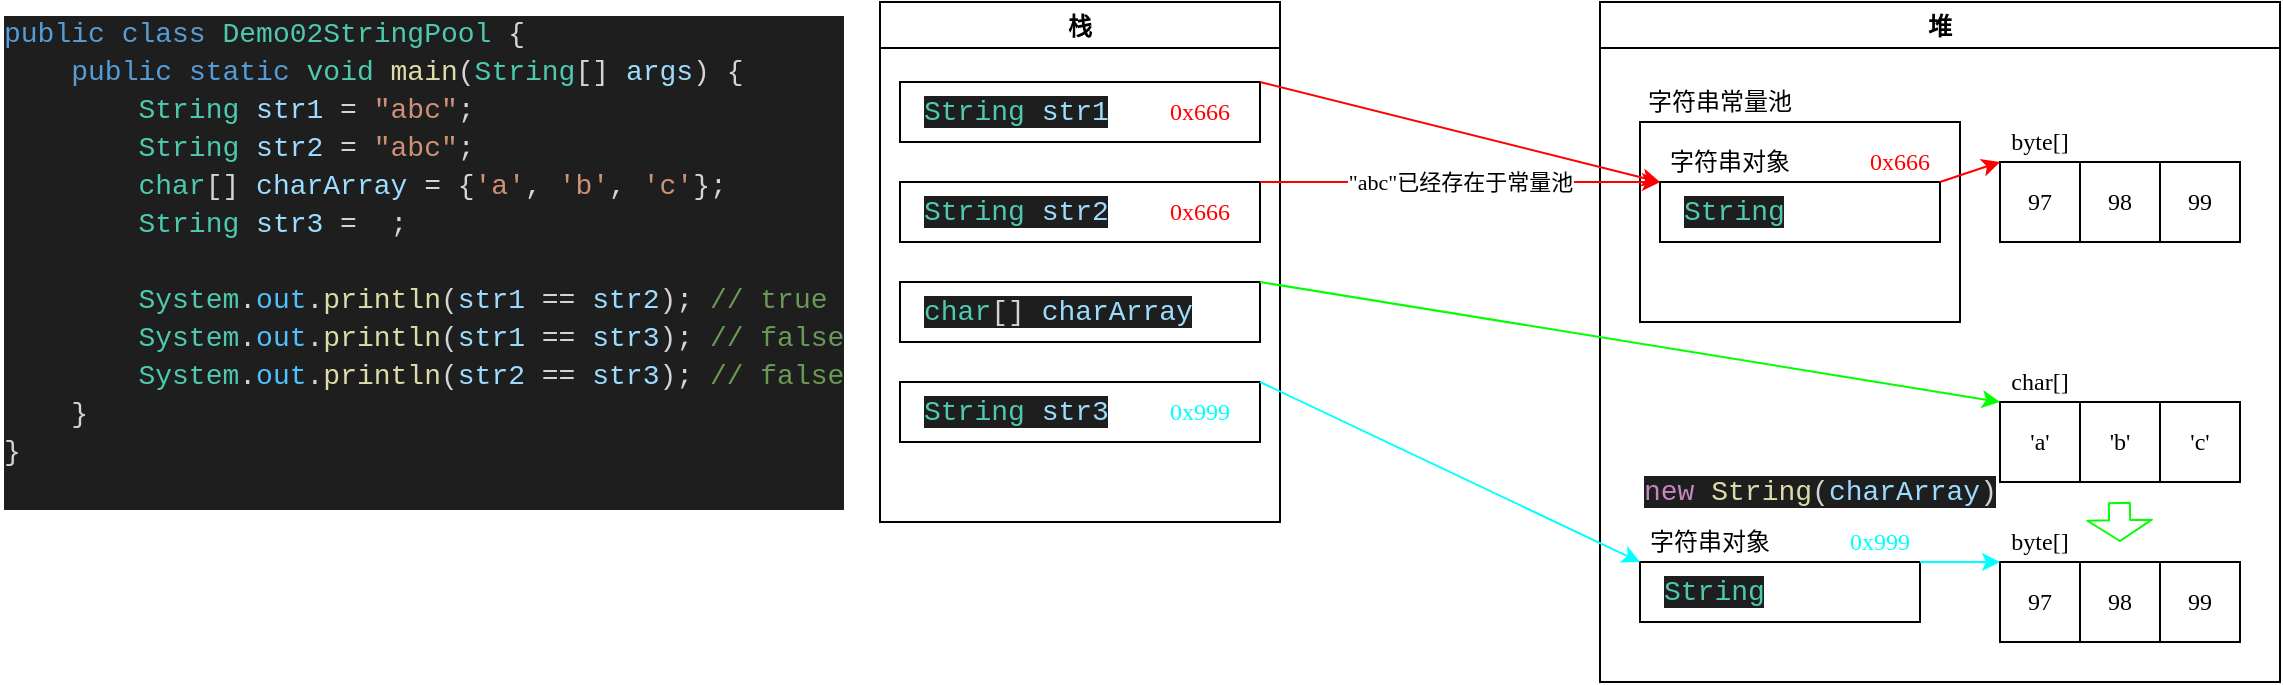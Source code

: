 <mxfile version="13.6.2" type="device"><diagram id="0kWNeZ09PJ-F9ipwtYPy" name="Page-1"><mxGraphModel dx="981" dy="574" grid="1" gridSize="10" guides="1" tooltips="1" connect="1" arrows="1" fold="1" page="0" pageScale="1" pageWidth="1100" pageHeight="850" math="0" shadow="0"><root><mxCell id="0"/><mxCell id="1" parent="0"/><mxCell id="7ktxvDvbrTU5Ip48eVZx-1" value="&lt;div style=&quot;background-color: rgb(30 , 30 , 30) ; font-family: &amp;#34;consolas&amp;#34; , &amp;#34;courier new&amp;#34; , monospace ; font-weight: normal ; font-size: 14px ; line-height: 19px&quot;&gt;&lt;div style=&quot;color: rgb(212 , 212 , 212)&quot;&gt;&lt;span style=&quot;color: #569cd6&quot;&gt;public&lt;/span&gt;&lt;span style=&quot;color: #d4d4d4&quot;&gt;&amp;nbsp;&lt;/span&gt;&lt;span style=&quot;color: #569cd6&quot;&gt;class&lt;/span&gt;&lt;span style=&quot;color: #d4d4d4&quot;&gt;&amp;nbsp;&lt;/span&gt;&lt;span style=&quot;color: #4ec9b0&quot;&gt;Demo02StringPool&lt;/span&gt;&lt;span style=&quot;color: #d4d4d4&quot;&gt;&amp;nbsp;{&lt;/span&gt;&lt;/div&gt;&lt;div style=&quot;color: rgb(212 , 212 , 212)&quot;&gt;&lt;span style=&quot;color: #d4d4d4&quot;&gt;&amp;nbsp;&amp;nbsp;&amp;nbsp;&amp;nbsp;&lt;/span&gt;&lt;span style=&quot;color: #569cd6&quot;&gt;public&lt;/span&gt;&lt;span style=&quot;color: #d4d4d4&quot;&gt;&amp;nbsp;&lt;/span&gt;&lt;span style=&quot;color: #569cd6&quot;&gt;static&lt;/span&gt;&lt;span style=&quot;color: #d4d4d4&quot;&gt;&amp;nbsp;&lt;/span&gt;&lt;span style=&quot;color: #4ec9b0&quot;&gt;void&lt;/span&gt;&lt;span style=&quot;color: #d4d4d4&quot;&gt;&amp;nbsp;&lt;/span&gt;&lt;span style=&quot;color: #dcdcaa&quot;&gt;main&lt;/span&gt;&lt;span style=&quot;color: #d4d4d4&quot;&gt;(&lt;/span&gt;&lt;span style=&quot;color: #4ec9b0&quot;&gt;String&lt;/span&gt;&lt;span style=&quot;color: #d4d4d4&quot;&gt;[]&amp;nbsp;&lt;/span&gt;&lt;span style=&quot;color: #9cdcfe&quot;&gt;args&lt;/span&gt;&lt;span style=&quot;color: #d4d4d4&quot;&gt;)&amp;nbsp;{&lt;/span&gt;&lt;/div&gt;&lt;div style=&quot;color: rgb(212 , 212 , 212)&quot;&gt;&lt;span style=&quot;color: #d4d4d4&quot;&gt;&amp;nbsp;&amp;nbsp;&amp;nbsp;&amp;nbsp;&amp;nbsp;&amp;nbsp;&amp;nbsp;&amp;nbsp;&lt;/span&gt;&lt;span style=&quot;color: #4ec9b0&quot;&gt;String&lt;/span&gt;&lt;span style=&quot;color: #d4d4d4&quot;&gt;&amp;nbsp;&lt;/span&gt;&lt;span style=&quot;color: #9cdcfe&quot;&gt;str1&lt;/span&gt;&lt;span style=&quot;color: #d4d4d4&quot;&gt;&amp;nbsp;=&amp;nbsp;&lt;/span&gt;&lt;span style=&quot;color: #ce9178&quot;&gt;&quot;abc&quot;&lt;/span&gt;&lt;span style=&quot;color: #d4d4d4&quot;&gt;;&lt;/span&gt;&lt;/div&gt;&lt;div style=&quot;color: rgb(212 , 212 , 212)&quot;&gt;&lt;span style=&quot;color: #d4d4d4&quot;&gt;&amp;nbsp;&amp;nbsp;&amp;nbsp;&amp;nbsp;&amp;nbsp;&amp;nbsp;&amp;nbsp;&amp;nbsp;&lt;/span&gt;&lt;span style=&quot;color: #4ec9b0&quot;&gt;String&lt;/span&gt;&lt;span style=&quot;color: #d4d4d4&quot;&gt;&amp;nbsp;&lt;/span&gt;&lt;span style=&quot;color: #9cdcfe&quot;&gt;str2&lt;/span&gt;&lt;span style=&quot;color: #d4d4d4&quot;&gt;&amp;nbsp;=&amp;nbsp;&lt;/span&gt;&lt;span style=&quot;color: #ce9178&quot;&gt;&quot;abc&quot;&lt;/span&gt;&lt;span style=&quot;color: #d4d4d4&quot;&gt;;&lt;/span&gt;&lt;/div&gt;&lt;div style=&quot;color: rgb(212 , 212 , 212)&quot;&gt;&lt;span style=&quot;color: #d4d4d4&quot;&gt;&amp;nbsp;&amp;nbsp;&amp;nbsp;&amp;nbsp;&amp;nbsp;&amp;nbsp;&amp;nbsp;&amp;nbsp;&lt;/span&gt;&lt;span style=&quot;color: #4ec9b0&quot;&gt;char&lt;/span&gt;&lt;span style=&quot;color: #d4d4d4&quot;&gt;[]&amp;nbsp;&lt;/span&gt;&lt;span style=&quot;color: #9cdcfe&quot;&gt;charArray&lt;/span&gt;&lt;span style=&quot;color: #d4d4d4&quot;&gt;&amp;nbsp;=&amp;nbsp;{&lt;/span&gt;&lt;span style=&quot;color: #ce9178&quot;&gt;'a'&lt;/span&gt;&lt;span style=&quot;color: #d4d4d4&quot;&gt;,&amp;nbsp;&lt;/span&gt;&lt;span style=&quot;color: #ce9178&quot;&gt;'b'&lt;/span&gt;&lt;span style=&quot;color: #d4d4d4&quot;&gt;,&amp;nbsp;&lt;/span&gt;&lt;span style=&quot;color: #ce9178&quot;&gt;'c'&lt;/span&gt;&lt;span style=&quot;color: #d4d4d4&quot;&gt;};&lt;/span&gt;&lt;/div&gt;&lt;div&gt;&lt;span style=&quot;color: rgb(212 , 212 , 212)&quot;&gt;&amp;nbsp;&amp;nbsp;&amp;nbsp;&amp;nbsp;&amp;nbsp;&amp;nbsp;&amp;nbsp;&amp;nbsp;&lt;/span&gt;&lt;span style=&quot;color: rgb(78 , 201 , 176)&quot;&gt;String&lt;/span&gt;&lt;span style=&quot;color: rgb(212 , 212 , 212)&quot;&gt;&amp;nbsp;&lt;/span&gt;&lt;span style=&quot;color: rgb(156 , 220 , 254)&quot;&gt;str3&lt;/span&gt;&lt;span style=&quot;color: rgb(212 , 212 , 212)&quot;&gt;&amp;nbsp;=&amp;nbsp;&lt;/span&gt;&lt;font color=&quot;#c586c0&quot;&gt;&amp;nbsp;&lt;/font&gt;&lt;span style=&quot;color: rgb(212 , 212 , 212)&quot;&gt;;&lt;/span&gt;&lt;/div&gt;&lt;div style=&quot;color: rgb(212 , 212 , 212)&quot;&gt;&lt;span style=&quot;color: #d4d4d4&quot;&gt;&amp;nbsp;&amp;nbsp;&amp;nbsp;&amp;nbsp;&amp;nbsp;&amp;nbsp;&amp;nbsp;&amp;nbsp;&lt;/span&gt;&lt;/div&gt;&lt;div style=&quot;color: rgb(212 , 212 , 212)&quot;&gt;&lt;span style=&quot;color: #d4d4d4&quot;&gt;&amp;nbsp;&amp;nbsp;&amp;nbsp;&amp;nbsp;&amp;nbsp;&amp;nbsp;&amp;nbsp;&amp;nbsp;&lt;/span&gt;&lt;span style=&quot;color: #4ec9b0&quot;&gt;System&lt;/span&gt;&lt;span style=&quot;color: #d4d4d4&quot;&gt;.&lt;/span&gt;&lt;span style=&quot;color: #4fc1ff&quot;&gt;out&lt;/span&gt;&lt;span style=&quot;color: #d4d4d4&quot;&gt;.&lt;/span&gt;&lt;span style=&quot;color: #dcdcaa&quot;&gt;println&lt;/span&gt;&lt;span style=&quot;color: #d4d4d4&quot;&gt;(&lt;/span&gt;&lt;span style=&quot;color: #9cdcfe&quot;&gt;str1&lt;/span&gt;&lt;span style=&quot;color: #d4d4d4&quot;&gt;&amp;nbsp;==&amp;nbsp;&lt;/span&gt;&lt;span style=&quot;color: #9cdcfe&quot;&gt;str2&lt;/span&gt;&lt;span style=&quot;color: #d4d4d4&quot;&gt;);&amp;nbsp;&lt;/span&gt;&lt;span style=&quot;color: #6a9955&quot;&gt;//&amp;nbsp;true&lt;/span&gt;&lt;/div&gt;&lt;div style=&quot;color: rgb(212 , 212 , 212)&quot;&gt;&lt;span style=&quot;color: #d4d4d4&quot;&gt;&amp;nbsp;&amp;nbsp;&amp;nbsp;&amp;nbsp;&amp;nbsp;&amp;nbsp;&amp;nbsp;&amp;nbsp;&lt;/span&gt;&lt;span style=&quot;color: #4ec9b0&quot;&gt;System&lt;/span&gt;&lt;span style=&quot;color: #d4d4d4&quot;&gt;.&lt;/span&gt;&lt;span style=&quot;color: #4fc1ff&quot;&gt;out&lt;/span&gt;&lt;span style=&quot;color: #d4d4d4&quot;&gt;.&lt;/span&gt;&lt;span style=&quot;color: #dcdcaa&quot;&gt;println&lt;/span&gt;&lt;span style=&quot;color: #d4d4d4&quot;&gt;(&lt;/span&gt;&lt;span style=&quot;color: #9cdcfe&quot;&gt;str1&lt;/span&gt;&lt;span style=&quot;color: #d4d4d4&quot;&gt;&amp;nbsp;==&amp;nbsp;&lt;/span&gt;&lt;span style=&quot;color: #9cdcfe&quot;&gt;str3&lt;/span&gt;&lt;span style=&quot;color: #d4d4d4&quot;&gt;);&amp;nbsp;&lt;/span&gt;&lt;span style=&quot;color: #6a9955&quot;&gt;//&amp;nbsp;false&lt;/span&gt;&lt;/div&gt;&lt;div style=&quot;color: rgb(212 , 212 , 212)&quot;&gt;&lt;span style=&quot;color: #d4d4d4&quot;&gt;&amp;nbsp;&amp;nbsp;&amp;nbsp;&amp;nbsp;&amp;nbsp;&amp;nbsp;&amp;nbsp;&amp;nbsp;&lt;/span&gt;&lt;span style=&quot;color: #4ec9b0&quot;&gt;System&lt;/span&gt;&lt;span style=&quot;color: #d4d4d4&quot;&gt;.&lt;/span&gt;&lt;span style=&quot;color: #4fc1ff&quot;&gt;out&lt;/span&gt;&lt;span style=&quot;color: #d4d4d4&quot;&gt;.&lt;/span&gt;&lt;span style=&quot;color: #dcdcaa&quot;&gt;println&lt;/span&gt;&lt;span style=&quot;color: #d4d4d4&quot;&gt;(&lt;/span&gt;&lt;span style=&quot;color: #9cdcfe&quot;&gt;str2&lt;/span&gt;&lt;span style=&quot;color: #d4d4d4&quot;&gt;&amp;nbsp;==&amp;nbsp;&lt;/span&gt;&lt;span style=&quot;color: #9cdcfe&quot;&gt;str3&lt;/span&gt;&lt;span style=&quot;color: #d4d4d4&quot;&gt;);&amp;nbsp;&lt;/span&gt;&lt;span style=&quot;color: #6a9955&quot;&gt;//&amp;nbsp;false&lt;/span&gt;&lt;/div&gt;&lt;div style=&quot;color: rgb(212 , 212 , 212)&quot;&gt;&lt;span style=&quot;color: #d4d4d4&quot;&gt;&amp;nbsp;&amp;nbsp;&amp;nbsp;&amp;nbsp;}&lt;/span&gt;&lt;/div&gt;&lt;div style=&quot;color: rgb(212 , 212 , 212)&quot;&gt;&lt;span style=&quot;color: #d4d4d4&quot;&gt;}&lt;/span&gt;&lt;/div&gt;&lt;br&gt;&lt;/div&gt;" style="text;whiteSpace=wrap;html=1;fontFamily=Consolas;" vertex="1" parent="1"><mxGeometry width="410" height="260" as="geometry"/></mxCell><mxCell id="7ktxvDvbrTU5Ip48eVZx-2" value="栈" style="swimlane;fontFamily=Consolas;" vertex="1" parent="1"><mxGeometry x="440" width="200" height="260" as="geometry"/></mxCell><mxCell id="7ktxvDvbrTU5Ip48eVZx-5" value="" style="rounded=0;whiteSpace=wrap;html=1;fontFamily=Consolas;" vertex="1" parent="7ktxvDvbrTU5Ip48eVZx-2"><mxGeometry x="10" y="40" width="180" height="30" as="geometry"/></mxCell><mxCell id="7ktxvDvbrTU5Ip48eVZx-4" value="&lt;span style=&quot;font-family: consolas, &amp;quot;courier new&amp;quot;, monospace; font-size: 14px; font-style: normal; font-weight: 400; letter-spacing: normal; text-align: left; text-indent: 0px; text-transform: none; word-spacing: 0px; background-color: rgb(30, 30, 30); color: rgb(78, 201, 176);&quot;&gt;String&lt;/span&gt;&lt;span style=&quot;color: rgb(212, 212, 212); font-family: consolas, &amp;quot;courier new&amp;quot;, monospace; font-size: 14px; font-style: normal; font-weight: 400; letter-spacing: normal; text-align: left; text-indent: 0px; text-transform: none; word-spacing: 0px; background-color: rgb(30, 30, 30);&quot;&gt;&amp;nbsp;&lt;/span&gt;&lt;span style=&quot;font-family: consolas, &amp;quot;courier new&amp;quot;, monospace; font-size: 14px; font-style: normal; font-weight: 400; letter-spacing: normal; text-align: left; text-indent: 0px; text-transform: none; word-spacing: 0px; background-color: rgb(30, 30, 30); color: rgb(156, 220, 254);&quot;&gt;str1&lt;/span&gt;" style="text;whiteSpace=wrap;html=1;fontFamily=Consolas;" vertex="1" parent="7ktxvDvbrTU5Ip48eVZx-2"><mxGeometry x="20" y="40" width="110" height="30" as="geometry"/></mxCell><mxCell id="7ktxvDvbrTU5Ip48eVZx-6" value="" style="rounded=0;whiteSpace=wrap;html=1;fontFamily=Consolas;" vertex="1" parent="7ktxvDvbrTU5Ip48eVZx-2"><mxGeometry x="10" y="90" width="180" height="30" as="geometry"/></mxCell><mxCell id="7ktxvDvbrTU5Ip48eVZx-7" value="&lt;span style=&quot;font-family: &amp;#34;consolas&amp;#34; , &amp;#34;courier new&amp;#34; , monospace ; font-size: 14px ; font-style: normal ; font-weight: 400 ; letter-spacing: normal ; text-align: left ; text-indent: 0px ; text-transform: none ; word-spacing: 0px ; background-color: rgb(30 , 30 , 30) ; color: rgb(78 , 201 , 176)&quot;&gt;String&lt;/span&gt;&lt;span style=&quot;color: rgb(212 , 212 , 212) ; font-family: &amp;#34;consolas&amp;#34; , &amp;#34;courier new&amp;#34; , monospace ; font-size: 14px ; font-style: normal ; font-weight: 400 ; letter-spacing: normal ; text-align: left ; text-indent: 0px ; text-transform: none ; word-spacing: 0px ; background-color: rgb(30 , 30 , 30)&quot;&gt;&amp;nbsp;&lt;/span&gt;&lt;span style=&quot;font-family: &amp;#34;consolas&amp;#34; , &amp;#34;courier new&amp;#34; , monospace ; font-size: 14px ; font-style: normal ; font-weight: 400 ; letter-spacing: normal ; text-align: left ; text-indent: 0px ; text-transform: none ; word-spacing: 0px ; background-color: rgb(30 , 30 , 30) ; color: rgb(156 , 220 , 254)&quot;&gt;str2&lt;/span&gt;" style="text;whiteSpace=wrap;html=1;fontFamily=Consolas;" vertex="1" parent="7ktxvDvbrTU5Ip48eVZx-2"><mxGeometry x="20" y="90" width="120" height="30" as="geometry"/></mxCell><mxCell id="7ktxvDvbrTU5Ip48eVZx-27" value="0x666" style="text;html=1;strokeColor=none;fillColor=none;align=center;verticalAlign=middle;whiteSpace=wrap;rounded=0;fontFamily=Lucida Console;fontColor=#FF0000;" vertex="1" parent="7ktxvDvbrTU5Ip48eVZx-2"><mxGeometry x="140" y="45" width="40" height="20" as="geometry"/></mxCell><mxCell id="7ktxvDvbrTU5Ip48eVZx-29" value="0x666" style="text;html=1;strokeColor=none;fillColor=none;align=center;verticalAlign=middle;whiteSpace=wrap;rounded=0;fontFamily=Lucida Console;fontColor=#FF0000;" vertex="1" parent="7ktxvDvbrTU5Ip48eVZx-2"><mxGeometry x="140" y="95" width="40" height="20" as="geometry"/></mxCell><mxCell id="7ktxvDvbrTU5Ip48eVZx-32" value="" style="rounded=0;whiteSpace=wrap;html=1;fontFamily=Consolas;" vertex="1" parent="7ktxvDvbrTU5Ip48eVZx-2"><mxGeometry x="10" y="140" width="180" height="30" as="geometry"/></mxCell><mxCell id="7ktxvDvbrTU5Ip48eVZx-33" value="&lt;span style=&quot;font-family: consolas, &amp;quot;courier new&amp;quot;, monospace; font-size: 14px; font-style: normal; font-weight: 400; letter-spacing: normal; text-align: left; text-indent: 0px; text-transform: none; word-spacing: 0px; background-color: rgb(30, 30, 30); color: rgb(78, 201, 176);&quot;&gt;char&lt;/span&gt;&lt;span style=&quot;color: rgb(212, 212, 212); font-family: consolas, &amp;quot;courier new&amp;quot;, monospace; font-size: 14px; font-style: normal; font-weight: 400; letter-spacing: normal; text-align: left; text-indent: 0px; text-transform: none; word-spacing: 0px; background-color: rgb(30, 30, 30);&quot;&gt;[]&amp;nbsp;&lt;/span&gt;&lt;span style=&quot;font-family: consolas, &amp;quot;courier new&amp;quot;, monospace; font-size: 14px; font-style: normal; font-weight: 400; letter-spacing: normal; text-align: left; text-indent: 0px; text-transform: none; word-spacing: 0px; background-color: rgb(30, 30, 30); color: rgb(156, 220, 254);&quot;&gt;charArray&lt;/span&gt;" style="text;whiteSpace=wrap;html=1;fontFamily=Lucida Console;fontColor=#FF0000;" vertex="1" parent="7ktxvDvbrTU5Ip48eVZx-2"><mxGeometry x="20" y="140" width="150" height="30" as="geometry"/></mxCell><mxCell id="7ktxvDvbrTU5Ip48eVZx-39" value="" style="rounded=0;whiteSpace=wrap;html=1;fontFamily=Consolas;" vertex="1" parent="7ktxvDvbrTU5Ip48eVZx-2"><mxGeometry x="10" y="190" width="180" height="30" as="geometry"/></mxCell><mxCell id="7ktxvDvbrTU5Ip48eVZx-40" value="&lt;span style=&quot;font-family: consolas, &amp;quot;courier new&amp;quot;, monospace; font-size: 14px; font-style: normal; font-weight: 400; letter-spacing: normal; text-align: left; text-indent: 0px; text-transform: none; word-spacing: 0px; background-color: rgb(30, 30, 30); color: rgb(78, 201, 176);&quot;&gt;String&lt;/span&gt;&lt;span style=&quot;color: rgb(212, 212, 212); font-family: consolas, &amp;quot;courier new&amp;quot;, monospace; font-size: 14px; font-style: normal; font-weight: 400; letter-spacing: normal; text-align: left; text-indent: 0px; text-transform: none; word-spacing: 0px; background-color: rgb(30, 30, 30);&quot;&gt;&amp;nbsp;&lt;/span&gt;&lt;span style=&quot;font-family: consolas, &amp;quot;courier new&amp;quot;, monospace; font-size: 14px; font-style: normal; font-weight: 400; letter-spacing: normal; text-align: left; text-indent: 0px; text-transform: none; word-spacing: 0px; background-color: rgb(30, 30, 30); color: rgb(156, 220, 254);&quot;&gt;str3&lt;/span&gt;" style="text;whiteSpace=wrap;html=1;fontFamily=Lucida Console;fontColor=#FF0000;" vertex="1" parent="7ktxvDvbrTU5Ip48eVZx-2"><mxGeometry x="20" y="190" width="110" height="30" as="geometry"/></mxCell><mxCell id="7ktxvDvbrTU5Ip48eVZx-53" value="0x999" style="text;html=1;strokeColor=none;fillColor=none;align=center;verticalAlign=middle;whiteSpace=wrap;rounded=0;fontFamily=Lucida Console;fontColor=#00FFFF;" vertex="1" parent="7ktxvDvbrTU5Ip48eVZx-2"><mxGeometry x="140" y="195" width="40" height="20" as="geometry"/></mxCell><mxCell id="7ktxvDvbrTU5Ip48eVZx-3" value="堆" style="swimlane;fontFamily=Consolas;" vertex="1" parent="1"><mxGeometry x="800" width="340" height="340" as="geometry"/></mxCell><mxCell id="7ktxvDvbrTU5Ip48eVZx-8" value="字符串常量池" style="text;html=1;strokeColor=none;fillColor=none;align=center;verticalAlign=middle;whiteSpace=wrap;rounded=0;fontFamily=Consolas;" vertex="1" parent="7ktxvDvbrTU5Ip48eVZx-3"><mxGeometry x="20" y="40" width="80" height="20" as="geometry"/></mxCell><mxCell id="7ktxvDvbrTU5Ip48eVZx-9" value="" style="rounded=0;whiteSpace=wrap;html=1;fontFamily=Consolas;" vertex="1" parent="7ktxvDvbrTU5Ip48eVZx-3"><mxGeometry x="20" y="60" width="160" height="100" as="geometry"/></mxCell><mxCell id="7ktxvDvbrTU5Ip48eVZx-10" value="字符串对象" style="text;html=1;strokeColor=none;fillColor=none;align=center;verticalAlign=middle;whiteSpace=wrap;rounded=0;fontFamily=Consolas;" vertex="1" parent="7ktxvDvbrTU5Ip48eVZx-3"><mxGeometry x="30" y="70" width="70" height="20" as="geometry"/></mxCell><mxCell id="7ktxvDvbrTU5Ip48eVZx-12" value="" style="rounded=0;whiteSpace=wrap;html=1;fontFamily=Consolas;" vertex="1" parent="7ktxvDvbrTU5Ip48eVZx-3"><mxGeometry x="30" y="90" width="140" height="30" as="geometry"/></mxCell><mxCell id="7ktxvDvbrTU5Ip48eVZx-13" value="&lt;span style=&quot;color: rgb(78, 201, 176); font-family: consolas, &amp;quot;courier new&amp;quot;, monospace; font-size: 14px; font-style: normal; font-weight: 400; letter-spacing: normal; text-align: left; text-indent: 0px; text-transform: none; word-spacing: 0px; background-color: rgb(30, 30, 30); display: inline; float: none;&quot;&gt;String&lt;/span&gt;" style="text;whiteSpace=wrap;html=1;fontFamily=Consolas;" vertex="1" parent="7ktxvDvbrTU5Ip48eVZx-3"><mxGeometry x="40" y="90" width="70" height="30" as="geometry"/></mxCell><mxCell id="7ktxvDvbrTU5Ip48eVZx-19" value="97" style="rounded=0;whiteSpace=wrap;html=1;fontFamily=Consolas;" vertex="1" parent="7ktxvDvbrTU5Ip48eVZx-3"><mxGeometry x="200" y="80" width="40" height="40" as="geometry"/></mxCell><mxCell id="7ktxvDvbrTU5Ip48eVZx-20" value="98" style="rounded=0;whiteSpace=wrap;html=1;fontFamily=Consolas;" vertex="1" parent="7ktxvDvbrTU5Ip48eVZx-3"><mxGeometry x="240" y="80" width="40" height="40" as="geometry"/></mxCell><mxCell id="7ktxvDvbrTU5Ip48eVZx-21" value="99" style="rounded=0;whiteSpace=wrap;html=1;fontFamily=Consolas;" vertex="1" parent="7ktxvDvbrTU5Ip48eVZx-3"><mxGeometry x="280" y="80" width="40" height="40" as="geometry"/></mxCell><mxCell id="7ktxvDvbrTU5Ip48eVZx-22" value="byte[]" style="text;html=1;strokeColor=none;fillColor=none;align=center;verticalAlign=middle;whiteSpace=wrap;rounded=0;fontFamily=Consolas;" vertex="1" parent="7ktxvDvbrTU5Ip48eVZx-3"><mxGeometry x="200" y="60" width="40" height="20" as="geometry"/></mxCell><mxCell id="7ktxvDvbrTU5Ip48eVZx-25" value="" style="endArrow=classic;html=1;fontFamily=Lucida Console;entryX=0;entryY=0;entryDx=0;entryDy=0;strokeColor=#FF0000;" edge="1" parent="7ktxvDvbrTU5Ip48eVZx-3" target="7ktxvDvbrTU5Ip48eVZx-19"><mxGeometry width="50" height="50" relative="1" as="geometry"><mxPoint x="170" y="90" as="sourcePoint"/><mxPoint x="220" y="40" as="targetPoint"/></mxGeometry></mxCell><mxCell id="7ktxvDvbrTU5Ip48eVZx-26" value="0x666" style="text;html=1;strokeColor=none;fillColor=none;align=center;verticalAlign=middle;whiteSpace=wrap;rounded=0;fontFamily=Lucida Console;fontColor=#FF0000;" vertex="1" parent="7ktxvDvbrTU5Ip48eVZx-3"><mxGeometry x="130" y="70" width="40" height="20" as="geometry"/></mxCell><mxCell id="7ktxvDvbrTU5Ip48eVZx-34" value="'a'" style="rounded=0;whiteSpace=wrap;html=1;fontFamily=Consolas;" vertex="1" parent="7ktxvDvbrTU5Ip48eVZx-3"><mxGeometry x="200" y="200" width="40" height="40" as="geometry"/></mxCell><mxCell id="7ktxvDvbrTU5Ip48eVZx-35" value="'b'" style="rounded=0;whiteSpace=wrap;html=1;fontFamily=Consolas;" vertex="1" parent="7ktxvDvbrTU5Ip48eVZx-3"><mxGeometry x="240" y="200" width="40" height="40" as="geometry"/></mxCell><mxCell id="7ktxvDvbrTU5Ip48eVZx-36" value="'c'" style="rounded=0;whiteSpace=wrap;html=1;fontFamily=Consolas;" vertex="1" parent="7ktxvDvbrTU5Ip48eVZx-3"><mxGeometry x="280" y="200" width="40" height="40" as="geometry"/></mxCell><mxCell id="7ktxvDvbrTU5Ip48eVZx-37" value="char[]" style="text;html=1;strokeColor=none;fillColor=none;align=center;verticalAlign=middle;whiteSpace=wrap;rounded=0;fontFamily=Consolas;" vertex="1" parent="7ktxvDvbrTU5Ip48eVZx-3"><mxGeometry x="200" y="180" width="40" height="20" as="geometry"/></mxCell><mxCell id="7ktxvDvbrTU5Ip48eVZx-41" value="" style="shape=flexArrow;endArrow=classic;html=1;strokeColor=#00FF00;fontFamily=Lucida Console;fontColor=#FF0000;endWidth=20.679;endSize=3.136;width=10.556;" edge="1" parent="7ktxvDvbrTU5Ip48eVZx-3"><mxGeometry width="50" height="50" relative="1" as="geometry"><mxPoint x="259.66" y="250" as="sourcePoint"/><mxPoint x="260" y="270" as="targetPoint"/></mxGeometry></mxCell><mxCell id="7ktxvDvbrTU5Ip48eVZx-42" value="97" style="rounded=0;whiteSpace=wrap;html=1;fontFamily=Consolas;" vertex="1" parent="7ktxvDvbrTU5Ip48eVZx-3"><mxGeometry x="200" y="280" width="40" height="40" as="geometry"/></mxCell><mxCell id="7ktxvDvbrTU5Ip48eVZx-43" value="98" style="rounded=0;whiteSpace=wrap;html=1;fontFamily=Consolas;" vertex="1" parent="7ktxvDvbrTU5Ip48eVZx-3"><mxGeometry x="240" y="280" width="40" height="40" as="geometry"/></mxCell><mxCell id="7ktxvDvbrTU5Ip48eVZx-44" value="99" style="rounded=0;whiteSpace=wrap;html=1;fontFamily=Consolas;" vertex="1" parent="7ktxvDvbrTU5Ip48eVZx-3"><mxGeometry x="280" y="280" width="40" height="40" as="geometry"/></mxCell><mxCell id="7ktxvDvbrTU5Ip48eVZx-45" value="byte[]" style="text;html=1;strokeColor=none;fillColor=none;align=center;verticalAlign=middle;whiteSpace=wrap;rounded=0;fontFamily=Consolas;" vertex="1" parent="7ktxvDvbrTU5Ip48eVZx-3"><mxGeometry x="200" y="260" width="40" height="20" as="geometry"/></mxCell><mxCell id="7ktxvDvbrTU5Ip48eVZx-46" value="" style="rounded=0;whiteSpace=wrap;html=1;fontFamily=Consolas;" vertex="1" parent="7ktxvDvbrTU5Ip48eVZx-3"><mxGeometry x="20" y="280" width="140" height="30" as="geometry"/></mxCell><mxCell id="7ktxvDvbrTU5Ip48eVZx-48" value="&lt;span style=&quot;font-family: consolas, &amp;quot;courier new&amp;quot;, monospace; font-size: 14px; font-style: normal; font-weight: 400; letter-spacing: normal; text-align: left; text-indent: 0px; text-transform: none; word-spacing: 0px; background-color: rgb(30, 30, 30); color: rgb(197, 134, 192);&quot;&gt;new&lt;/span&gt;&lt;span style=&quot;color: rgb(212, 212, 212); font-family: consolas, &amp;quot;courier new&amp;quot;, monospace; font-size: 14px; font-style: normal; font-weight: 400; letter-spacing: normal; text-align: left; text-indent: 0px; text-transform: none; word-spacing: 0px; background-color: rgb(30, 30, 30);&quot;&gt;&amp;nbsp;&lt;/span&gt;&lt;span style=&quot;font-family: consolas, &amp;quot;courier new&amp;quot;, monospace; font-size: 14px; font-style: normal; font-weight: 400; letter-spacing: normal; text-align: left; text-indent: 0px; text-transform: none; word-spacing: 0px; background-color: rgb(30, 30, 30); color: rgb(220, 220, 170);&quot;&gt;String&lt;/span&gt;&lt;span style=&quot;color: rgb(212, 212, 212); font-family: consolas, &amp;quot;courier new&amp;quot;, monospace; font-size: 14px; font-style: normal; font-weight: 400; letter-spacing: normal; text-align: left; text-indent: 0px; text-transform: none; word-spacing: 0px; background-color: rgb(30, 30, 30);&quot;&gt;(&lt;/span&gt;&lt;span style=&quot;font-family: consolas, &amp;quot;courier new&amp;quot;, monospace; font-size: 14px; font-style: normal; font-weight: 400; letter-spacing: normal; text-align: left; text-indent: 0px; text-transform: none; word-spacing: 0px; background-color: rgb(30, 30, 30); color: rgb(156, 220, 254);&quot;&gt;charArray&lt;/span&gt;&lt;span style=&quot;color: rgb(212, 212, 212); font-family: consolas, &amp;quot;courier new&amp;quot;, monospace; font-size: 14px; font-style: normal; font-weight: 400; letter-spacing: normal; text-align: left; text-indent: 0px; text-transform: none; word-spacing: 0px; background-color: rgb(30, 30, 30);&quot;&gt;)&lt;/span&gt;" style="text;whiteSpace=wrap;html=1;fontFamily=Lucida Console;fontColor=#FF0000;" vertex="1" parent="7ktxvDvbrTU5Ip48eVZx-3"><mxGeometry x="20" y="230" width="190" height="30" as="geometry"/></mxCell><mxCell id="7ktxvDvbrTU5Ip48eVZx-49" value="&lt;span style=&quot;color: rgb(78, 201, 176); font-family: consolas, &amp;quot;courier new&amp;quot;, monospace; font-size: 14px; font-style: normal; font-weight: 400; letter-spacing: normal; text-align: left; text-indent: 0px; text-transform: none; word-spacing: 0px; background-color: rgb(30, 30, 30); display: inline; float: none;&quot;&gt;String&lt;/span&gt;" style="text;whiteSpace=wrap;html=1;fontFamily=Consolas;" vertex="1" parent="7ktxvDvbrTU5Ip48eVZx-3"><mxGeometry x="30" y="280" width="70" height="30" as="geometry"/></mxCell><mxCell id="7ktxvDvbrTU5Ip48eVZx-50" value="" style="endArrow=classic;html=1;fontFamily=Lucida Console;fontColor=#FF0000;exitX=1;exitY=0;exitDx=0;exitDy=0;entryX=0;entryY=0;entryDx=0;entryDy=0;strokeColor=#00FFFF;" edge="1" parent="7ktxvDvbrTU5Ip48eVZx-3" source="7ktxvDvbrTU5Ip48eVZx-46" target="7ktxvDvbrTU5Ip48eVZx-42"><mxGeometry width="50" height="50" relative="1" as="geometry"><mxPoint x="-80" y="170" as="sourcePoint"/><mxPoint x="-30" y="120" as="targetPoint"/></mxGeometry></mxCell><mxCell id="7ktxvDvbrTU5Ip48eVZx-51" value="0x999" style="text;html=1;strokeColor=none;fillColor=none;align=center;verticalAlign=middle;whiteSpace=wrap;rounded=0;fontFamily=Lucida Console;fontColor=#00FFFF;" vertex="1" parent="7ktxvDvbrTU5Ip48eVZx-3"><mxGeometry x="120" y="260" width="40" height="20" as="geometry"/></mxCell><mxCell id="7ktxvDvbrTU5Ip48eVZx-52" value="字符串对象" style="text;html=1;strokeColor=none;fillColor=none;align=center;verticalAlign=middle;whiteSpace=wrap;rounded=0;fontFamily=Consolas;" vertex="1" parent="7ktxvDvbrTU5Ip48eVZx-3"><mxGeometry x="20" y="260" width="70" height="20" as="geometry"/></mxCell><mxCell id="7ktxvDvbrTU5Ip48eVZx-28" value="" style="endArrow=classic;html=1;fontFamily=Lucida Console;entryX=0;entryY=0;entryDx=0;entryDy=0;strokeColor=#FF0000;exitX=1;exitY=0;exitDx=0;exitDy=0;" edge="1" parent="1" source="7ktxvDvbrTU5Ip48eVZx-5" target="7ktxvDvbrTU5Ip48eVZx-12"><mxGeometry width="50" height="50" relative="1" as="geometry"><mxPoint x="840" y="100" as="sourcePoint"/><mxPoint x="870" y="90" as="targetPoint"/></mxGeometry></mxCell><mxCell id="7ktxvDvbrTU5Ip48eVZx-30" value="&quot;abc&quot;已经存在于常量池" style="endArrow=classic;html=1;fontFamily=Lucida Console;entryX=0;entryY=0;entryDx=0;entryDy=0;strokeColor=#FF0000;exitX=1;exitY=0;exitDx=0;exitDy=0;" edge="1" parent="1" source="7ktxvDvbrTU5Ip48eVZx-6" target="7ktxvDvbrTU5Ip48eVZx-12"><mxGeometry width="50" height="50" relative="1" as="geometry"><mxPoint x="640" y="50" as="sourcePoint"/><mxPoint x="700" y="100" as="targetPoint"/></mxGeometry></mxCell><mxCell id="7ktxvDvbrTU5Ip48eVZx-38" value="" style="endArrow=classic;html=1;fontFamily=Lucida Console;fontColor=#FF0000;strokeColor=#00FF00;exitX=1;exitY=0;exitDx=0;exitDy=0;entryX=0;entryY=1;entryDx=0;entryDy=0;" edge="1" parent="1" source="7ktxvDvbrTU5Ip48eVZx-32" target="7ktxvDvbrTU5Ip48eVZx-37"><mxGeometry width="50" height="50" relative="1" as="geometry"><mxPoint x="900" y="190" as="sourcePoint"/><mxPoint x="950" y="140" as="targetPoint"/></mxGeometry></mxCell><mxCell id="7ktxvDvbrTU5Ip48eVZx-54" value="" style="endArrow=classic;html=1;fontFamily=Lucida Console;fontColor=#FF0000;exitX=1;exitY=0;exitDx=0;exitDy=0;entryX=0;entryY=0;entryDx=0;entryDy=0;strokeColor=#00FFFF;" edge="1" parent="1" source="7ktxvDvbrTU5Ip48eVZx-39" target="7ktxvDvbrTU5Ip48eVZx-46"><mxGeometry width="50" height="50" relative="1" as="geometry"><mxPoint x="970" y="290" as="sourcePoint"/><mxPoint x="1010" y="290" as="targetPoint"/></mxGeometry></mxCell><mxCell id="7ktxvDvbrTU5Ip48eVZx-55" value="1. 对于引用类型来说， == 是进行地址值的比较&lt;br&gt;2. 双引号直接写的字符串在常量池当中，new的不在池当中" style="text;html=1;strokeColor=none;fillColor=none;align=left;verticalAlign=top;whiteSpace=wrap;rounded=0;fontFamily=Lucida Console;fontColor=#FFFFFF;" vertex="1" parent="1"><mxGeometry y="280" width="400" height="40" as="geometry"/></mxCell></root></mxGraphModel></diagram></mxfile>